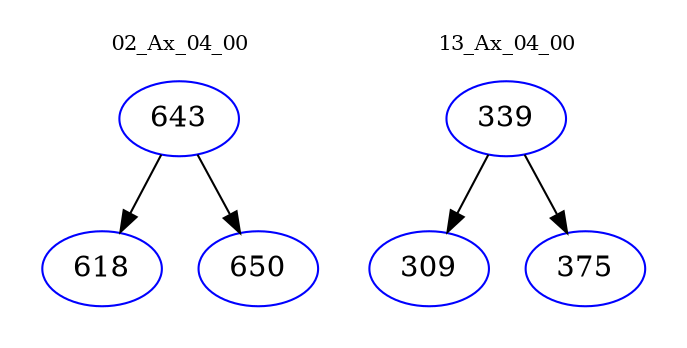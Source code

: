 digraph{
subgraph cluster_0 {
color = white
label = "02_Ax_04_00";
fontsize=10;
T0_643 [label="643", color="blue"]
T0_643 -> T0_618 [color="black"]
T0_618 [label="618", color="blue"]
T0_643 -> T0_650 [color="black"]
T0_650 [label="650", color="blue"]
}
subgraph cluster_1 {
color = white
label = "13_Ax_04_00";
fontsize=10;
T1_339 [label="339", color="blue"]
T1_339 -> T1_309 [color="black"]
T1_309 [label="309", color="blue"]
T1_339 -> T1_375 [color="black"]
T1_375 [label="375", color="blue"]
}
}

